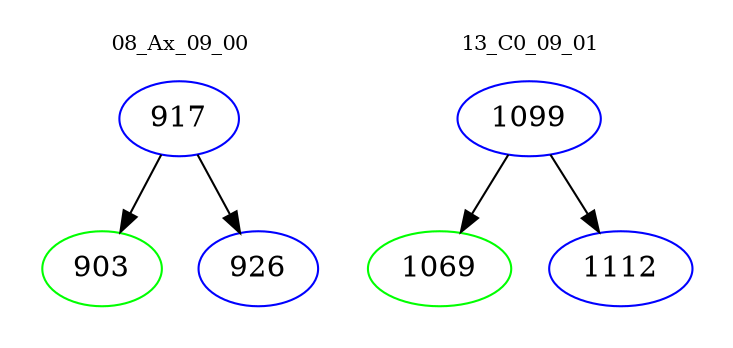 digraph{
subgraph cluster_0 {
color = white
label = "08_Ax_09_00";
fontsize=10;
T0_917 [label="917", color="blue"]
T0_917 -> T0_903 [color="black"]
T0_903 [label="903", color="green"]
T0_917 -> T0_926 [color="black"]
T0_926 [label="926", color="blue"]
}
subgraph cluster_1 {
color = white
label = "13_C0_09_01";
fontsize=10;
T1_1099 [label="1099", color="blue"]
T1_1099 -> T1_1069 [color="black"]
T1_1069 [label="1069", color="green"]
T1_1099 -> T1_1112 [color="black"]
T1_1112 [label="1112", color="blue"]
}
}
